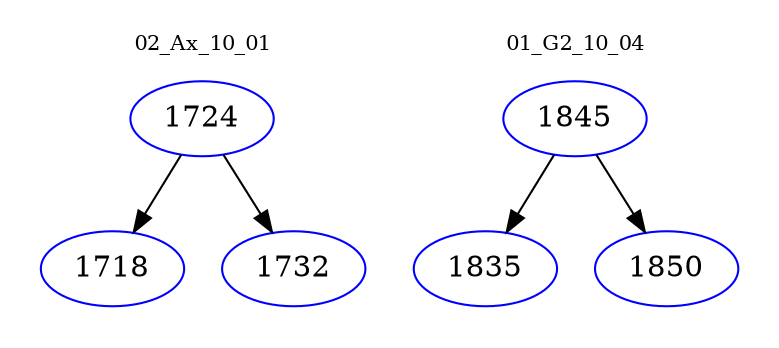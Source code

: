 digraph{
subgraph cluster_0 {
color = white
label = "02_Ax_10_01";
fontsize=10;
T0_1724 [label="1724", color="blue"]
T0_1724 -> T0_1718 [color="black"]
T0_1718 [label="1718", color="blue"]
T0_1724 -> T0_1732 [color="black"]
T0_1732 [label="1732", color="blue"]
}
subgraph cluster_1 {
color = white
label = "01_G2_10_04";
fontsize=10;
T1_1845 [label="1845", color="blue"]
T1_1845 -> T1_1835 [color="black"]
T1_1835 [label="1835", color="blue"]
T1_1845 -> T1_1850 [color="black"]
T1_1850 [label="1850", color="blue"]
}
}
